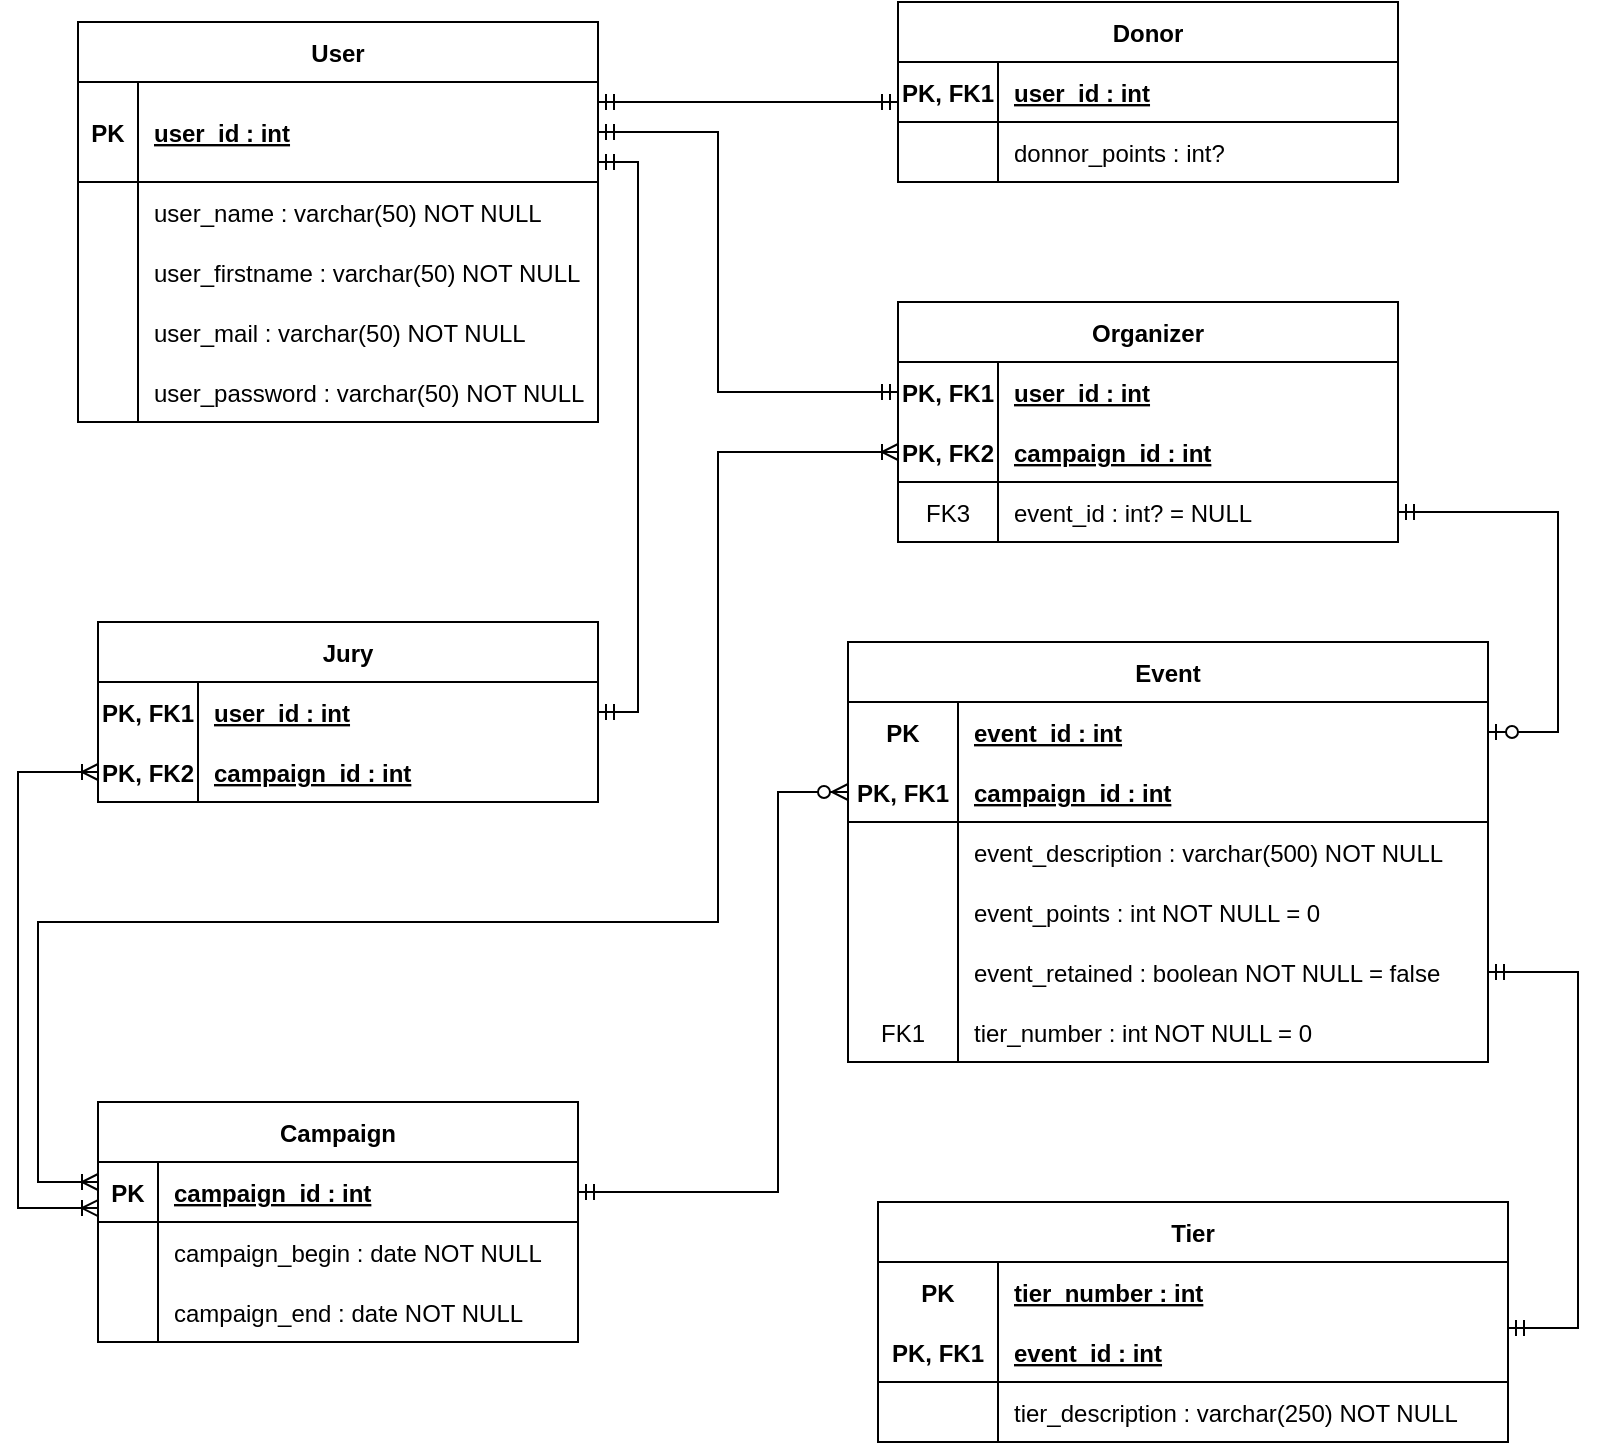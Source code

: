 <mxfile version="16.2.4" type="device"><diagram id="R2lEEEUBdFMjLlhIrx00" name="Page-1"><mxGraphModel dx="1422" dy="762" grid="1" gridSize="10" guides="1" tooltips="1" connect="1" arrows="1" fold="1" page="1" pageScale="1" pageWidth="850" pageHeight="1100" math="0" shadow="0" extFonts="Permanent Marker^https://fonts.googleapis.com/css?family=Permanent+Marker"><root><mxCell id="0"/><mxCell id="1" parent="0"/><mxCell id="C-vyLk0tnHw3VtMMgP7b-13" value="Organizer" style="shape=table;startSize=30;container=1;collapsible=1;childLayout=tableLayout;fixedRows=1;rowLines=0;fontStyle=1;align=center;resizeLast=1;" parent="1" vertex="1"><mxGeometry x="470" y="180" width="250" height="120" as="geometry"/></mxCell><mxCell id="ETSUpOqCoJ2yR5dbF0I--22" value="" style="shape=tableRow;horizontal=0;startSize=0;swimlaneHead=0;swimlaneBody=0;fillColor=none;collapsible=0;dropTarget=0;points=[[0,0.5],[1,0.5]];portConstraint=eastwest;top=0;left=0;right=0;bottom=0;" vertex="1" parent="C-vyLk0tnHw3VtMMgP7b-13"><mxGeometry y="30" width="250" height="30" as="geometry"/></mxCell><mxCell id="ETSUpOqCoJ2yR5dbF0I--23" value="PK, FK1" style="shape=partialRectangle;connectable=0;fillColor=none;top=0;left=0;bottom=0;right=0;fontStyle=1;overflow=hidden;" vertex="1" parent="ETSUpOqCoJ2yR5dbF0I--22"><mxGeometry width="50" height="30" as="geometry"><mxRectangle width="50" height="30" as="alternateBounds"/></mxGeometry></mxCell><mxCell id="ETSUpOqCoJ2yR5dbF0I--24" value="user_id : int" style="shape=partialRectangle;connectable=0;fillColor=none;top=0;left=0;bottom=0;right=0;align=left;spacingLeft=6;fontStyle=5;overflow=hidden;" vertex="1" parent="ETSUpOqCoJ2yR5dbF0I--22"><mxGeometry x="50" width="200" height="30" as="geometry"><mxRectangle width="200" height="30" as="alternateBounds"/></mxGeometry></mxCell><mxCell id="ETSUpOqCoJ2yR5dbF0I--25" value="" style="shape=tableRow;horizontal=0;startSize=0;swimlaneHead=0;swimlaneBody=0;fillColor=none;collapsible=0;dropTarget=0;points=[[0,0.5],[1,0.5]];portConstraint=eastwest;top=0;left=0;right=0;bottom=1;" vertex="1" parent="C-vyLk0tnHw3VtMMgP7b-13"><mxGeometry y="60" width="250" height="30" as="geometry"/></mxCell><mxCell id="ETSUpOqCoJ2yR5dbF0I--26" value="PK, FK2" style="shape=partialRectangle;connectable=0;fillColor=none;top=0;left=0;bottom=0;right=0;fontStyle=1;overflow=hidden;" vertex="1" parent="ETSUpOqCoJ2yR5dbF0I--25"><mxGeometry width="50" height="30" as="geometry"><mxRectangle width="50" height="30" as="alternateBounds"/></mxGeometry></mxCell><mxCell id="ETSUpOqCoJ2yR5dbF0I--27" value="campaign_id : int" style="shape=partialRectangle;connectable=0;fillColor=none;top=0;left=0;bottom=0;right=0;align=left;spacingLeft=6;fontStyle=5;overflow=hidden;" vertex="1" parent="ETSUpOqCoJ2yR5dbF0I--25"><mxGeometry x="50" width="200" height="30" as="geometry"><mxRectangle width="200" height="30" as="alternateBounds"/></mxGeometry></mxCell><mxCell id="C-vyLk0tnHw3VtMMgP7b-17" value="" style="shape=partialRectangle;collapsible=0;dropTarget=0;pointerEvents=0;fillColor=none;points=[[0,0.5],[1,0.5]];portConstraint=eastwest;top=0;left=0;right=0;bottom=0;" parent="C-vyLk0tnHw3VtMMgP7b-13" vertex="1"><mxGeometry y="90" width="250" height="30" as="geometry"/></mxCell><mxCell id="C-vyLk0tnHw3VtMMgP7b-18" value="FK3" style="shape=partialRectangle;overflow=hidden;connectable=0;fillColor=none;top=0;left=0;bottom=0;right=0;" parent="C-vyLk0tnHw3VtMMgP7b-17" vertex="1"><mxGeometry width="50" height="30" as="geometry"><mxRectangle width="50" height="30" as="alternateBounds"/></mxGeometry></mxCell><mxCell id="C-vyLk0tnHw3VtMMgP7b-19" value="event_id : int? = NULL" style="shape=partialRectangle;overflow=hidden;connectable=0;fillColor=none;top=0;left=0;bottom=0;right=0;align=left;spacingLeft=6;" parent="C-vyLk0tnHw3VtMMgP7b-17" vertex="1"><mxGeometry x="50" width="200" height="30" as="geometry"><mxRectangle width="200" height="30" as="alternateBounds"/></mxGeometry></mxCell><mxCell id="C-vyLk0tnHw3VtMMgP7b-23" value="User" style="shape=table;startSize=30;container=1;collapsible=1;childLayout=tableLayout;fixedRows=1;rowLines=0;fontStyle=1;align=center;resizeLast=1;" parent="1" vertex="1"><mxGeometry x="60" y="40" width="260" height="200" as="geometry"/></mxCell><mxCell id="C-vyLk0tnHw3VtMMgP7b-24" value="" style="shape=partialRectangle;collapsible=0;dropTarget=0;pointerEvents=0;fillColor=none;points=[[0,0.5],[1,0.5]];portConstraint=eastwest;top=0;left=0;right=0;bottom=1;" parent="C-vyLk0tnHw3VtMMgP7b-23" vertex="1"><mxGeometry y="30" width="260" height="50" as="geometry"/></mxCell><mxCell id="C-vyLk0tnHw3VtMMgP7b-25" value="PK" style="shape=partialRectangle;overflow=hidden;connectable=0;fillColor=none;top=0;left=0;bottom=0;right=0;fontStyle=1;" parent="C-vyLk0tnHw3VtMMgP7b-24" vertex="1"><mxGeometry width="30" height="50" as="geometry"><mxRectangle width="30" height="50" as="alternateBounds"/></mxGeometry></mxCell><mxCell id="C-vyLk0tnHw3VtMMgP7b-26" value="user_id : int" style="shape=partialRectangle;overflow=hidden;connectable=0;fillColor=none;top=0;left=0;bottom=0;right=0;align=left;spacingLeft=6;fontStyle=5;" parent="C-vyLk0tnHw3VtMMgP7b-24" vertex="1"><mxGeometry x="30" width="230" height="50" as="geometry"><mxRectangle width="230" height="50" as="alternateBounds"/></mxGeometry></mxCell><mxCell id="C-vyLk0tnHw3VtMMgP7b-27" value="" style="shape=partialRectangle;collapsible=0;dropTarget=0;pointerEvents=0;fillColor=none;points=[[0,0.5],[1,0.5]];portConstraint=eastwest;top=0;left=0;right=0;bottom=0;" parent="C-vyLk0tnHw3VtMMgP7b-23" vertex="1"><mxGeometry y="80" width="260" height="30" as="geometry"/></mxCell><mxCell id="C-vyLk0tnHw3VtMMgP7b-28" value="" style="shape=partialRectangle;overflow=hidden;connectable=0;fillColor=none;top=0;left=0;bottom=0;right=0;" parent="C-vyLk0tnHw3VtMMgP7b-27" vertex="1"><mxGeometry width="30" height="30" as="geometry"><mxRectangle width="30" height="30" as="alternateBounds"/></mxGeometry></mxCell><mxCell id="C-vyLk0tnHw3VtMMgP7b-29" value="user_name : varchar(50) NOT NULL" style="shape=partialRectangle;overflow=hidden;connectable=0;fillColor=none;top=0;left=0;bottom=0;right=0;align=left;spacingLeft=6;" parent="C-vyLk0tnHw3VtMMgP7b-27" vertex="1"><mxGeometry x="30" width="230" height="30" as="geometry"><mxRectangle width="230" height="30" as="alternateBounds"/></mxGeometry></mxCell><mxCell id="c4lPWTZuZDiCroG7MYzC-3" value="" style="shape=partialRectangle;collapsible=0;dropTarget=0;pointerEvents=0;fillColor=none;points=[[0,0.5],[1,0.5]];portConstraint=eastwest;top=0;left=0;right=0;bottom=0;" parent="C-vyLk0tnHw3VtMMgP7b-23" vertex="1"><mxGeometry y="110" width="260" height="30" as="geometry"/></mxCell><mxCell id="c4lPWTZuZDiCroG7MYzC-4" value="" style="shape=partialRectangle;overflow=hidden;connectable=0;fillColor=none;top=0;left=0;bottom=0;right=0;" parent="c4lPWTZuZDiCroG7MYzC-3" vertex="1"><mxGeometry width="30" height="30" as="geometry"><mxRectangle width="30" height="30" as="alternateBounds"/></mxGeometry></mxCell><mxCell id="c4lPWTZuZDiCroG7MYzC-5" value="user_firstname : varchar(50) NOT NULL" style="shape=partialRectangle;overflow=hidden;connectable=0;fillColor=none;top=0;left=0;bottom=0;right=0;align=left;spacingLeft=6;" parent="c4lPWTZuZDiCroG7MYzC-3" vertex="1"><mxGeometry x="30" width="230" height="30" as="geometry"><mxRectangle width="230" height="30" as="alternateBounds"/></mxGeometry></mxCell><mxCell id="c4lPWTZuZDiCroG7MYzC-6" value="" style="shape=partialRectangle;collapsible=0;dropTarget=0;pointerEvents=0;fillColor=none;points=[[0,0.5],[1,0.5]];portConstraint=eastwest;top=0;left=0;right=0;bottom=0;" parent="C-vyLk0tnHw3VtMMgP7b-23" vertex="1"><mxGeometry y="140" width="260" height="30" as="geometry"/></mxCell><mxCell id="c4lPWTZuZDiCroG7MYzC-7" value="" style="shape=partialRectangle;overflow=hidden;connectable=0;fillColor=none;top=0;left=0;bottom=0;right=0;" parent="c4lPWTZuZDiCroG7MYzC-6" vertex="1"><mxGeometry width="30" height="30" as="geometry"><mxRectangle width="30" height="30" as="alternateBounds"/></mxGeometry></mxCell><mxCell id="c4lPWTZuZDiCroG7MYzC-8" value="user_mail : varchar(50) NOT NULL" style="shape=partialRectangle;overflow=hidden;connectable=0;fillColor=none;top=0;left=0;bottom=0;right=0;align=left;spacingLeft=6;" parent="c4lPWTZuZDiCroG7MYzC-6" vertex="1"><mxGeometry x="30" width="230" height="30" as="geometry"><mxRectangle width="230" height="30" as="alternateBounds"/></mxGeometry></mxCell><mxCell id="c4lPWTZuZDiCroG7MYzC-9" value="" style="shape=partialRectangle;collapsible=0;dropTarget=0;pointerEvents=0;fillColor=none;points=[[0,0.5],[1,0.5]];portConstraint=eastwest;top=0;left=0;right=0;bottom=0;" parent="C-vyLk0tnHw3VtMMgP7b-23" vertex="1"><mxGeometry y="170" width="260" height="30" as="geometry"/></mxCell><mxCell id="c4lPWTZuZDiCroG7MYzC-10" value="" style="shape=partialRectangle;overflow=hidden;connectable=0;fillColor=none;top=0;left=0;bottom=0;right=0;" parent="c4lPWTZuZDiCroG7MYzC-9" vertex="1"><mxGeometry width="30" height="30" as="geometry"><mxRectangle width="30" height="30" as="alternateBounds"/></mxGeometry></mxCell><mxCell id="c4lPWTZuZDiCroG7MYzC-11" value="user_password : varchar(50) NOT NULL" style="shape=partialRectangle;overflow=hidden;connectable=0;fillColor=none;top=0;left=0;bottom=0;right=0;align=left;spacingLeft=6;" parent="c4lPWTZuZDiCroG7MYzC-9" vertex="1"><mxGeometry x="30" width="230" height="30" as="geometry"><mxRectangle width="230" height="30" as="alternateBounds"/></mxGeometry></mxCell><mxCell id="c4lPWTZuZDiCroG7MYzC-22" value="" style="edgeStyle=orthogonalEdgeStyle;fontSize=12;html=1;endArrow=ERmandOne;startArrow=ERmandOne;rounded=0;exitX=1;exitY=0.5;exitDx=0;exitDy=0;" parent="1" source="C-vyLk0tnHw3VtMMgP7b-24" target="ETSUpOqCoJ2yR5dbF0I--22" edge="1"><mxGeometry width="100" height="100" relative="1" as="geometry"><mxPoint x="360" y="95" as="sourcePoint"/><mxPoint x="470" y="285" as="targetPoint"/><Array as="points"><mxPoint x="380" y="95"/><mxPoint x="380" y="225"/></Array></mxGeometry></mxCell><mxCell id="c4lPWTZuZDiCroG7MYzC-37" value="" style="edgeStyle=orthogonalEdgeStyle;fontSize=12;html=1;endArrow=ERzeroToOne;startArrow=ERmandOne;rounded=0;entryX=1;entryY=0.5;entryDx=0;entryDy=0;exitX=1;exitY=0.5;exitDx=0;exitDy=0;" parent="1" source="C-vyLk0tnHw3VtMMgP7b-17" target="c4lPWTZuZDiCroG7MYzC-169" edge="1"><mxGeometry width="100" height="100" relative="1" as="geometry"><mxPoint x="720" y="260" as="sourcePoint"/><mxPoint x="765" y="435" as="targetPoint"/><Array as="points"><mxPoint x="800" y="285"/><mxPoint x="800" y="395"/></Array></mxGeometry></mxCell><mxCell id="c4lPWTZuZDiCroG7MYzC-38" value="Jury" style="shape=table;startSize=30;container=1;collapsible=1;childLayout=tableLayout;fixedRows=1;rowLines=0;fontStyle=1;align=center;resizeLast=1;" parent="1" vertex="1"><mxGeometry x="70" y="340" width="250" height="90" as="geometry"/></mxCell><mxCell id="ETSUpOqCoJ2yR5dbF0I--2" value="" style="shape=tableRow;horizontal=0;startSize=0;swimlaneHead=0;swimlaneBody=0;fillColor=none;collapsible=0;dropTarget=0;points=[[0,0.5],[1,0.5]];portConstraint=eastwest;top=0;left=0;right=0;bottom=0;" vertex="1" parent="c4lPWTZuZDiCroG7MYzC-38"><mxGeometry y="30" width="250" height="30" as="geometry"/></mxCell><mxCell id="ETSUpOqCoJ2yR5dbF0I--3" value="PK, FK1" style="shape=partialRectangle;connectable=0;fillColor=none;top=0;left=0;bottom=0;right=0;fontStyle=1;overflow=hidden;" vertex="1" parent="ETSUpOqCoJ2yR5dbF0I--2"><mxGeometry width="50" height="30" as="geometry"><mxRectangle width="50" height="30" as="alternateBounds"/></mxGeometry></mxCell><mxCell id="ETSUpOqCoJ2yR5dbF0I--4" value="user_id : int" style="shape=partialRectangle;connectable=0;fillColor=none;top=0;left=0;bottom=0;right=0;align=left;spacingLeft=6;fontStyle=5;overflow=hidden;" vertex="1" parent="ETSUpOqCoJ2yR5dbF0I--2"><mxGeometry x="50" width="200" height="30" as="geometry"><mxRectangle width="200" height="30" as="alternateBounds"/></mxGeometry></mxCell><mxCell id="ETSUpOqCoJ2yR5dbF0I--5" value="" style="shape=tableRow;horizontal=0;startSize=0;swimlaneHead=0;swimlaneBody=0;fillColor=none;collapsible=0;dropTarget=0;points=[[0,0.5],[1,0.5]];portConstraint=eastwest;top=0;left=0;right=0;bottom=1;" vertex="1" parent="c4lPWTZuZDiCroG7MYzC-38"><mxGeometry y="60" width="250" height="30" as="geometry"/></mxCell><mxCell id="ETSUpOqCoJ2yR5dbF0I--6" value="PK, FK2" style="shape=partialRectangle;connectable=0;fillColor=none;top=0;left=0;bottom=0;right=0;fontStyle=1;overflow=hidden;" vertex="1" parent="ETSUpOqCoJ2yR5dbF0I--5"><mxGeometry width="50" height="30" as="geometry"><mxRectangle width="50" height="30" as="alternateBounds"/></mxGeometry></mxCell><mxCell id="ETSUpOqCoJ2yR5dbF0I--7" value="campaign_id : int" style="shape=partialRectangle;connectable=0;fillColor=none;top=0;left=0;bottom=0;right=0;align=left;spacingLeft=6;fontStyle=5;overflow=hidden;" vertex="1" parent="ETSUpOqCoJ2yR5dbF0I--5"><mxGeometry x="50" width="200" height="30" as="geometry"><mxRectangle width="200" height="30" as="alternateBounds"/></mxGeometry></mxCell><mxCell id="c4lPWTZuZDiCroG7MYzC-45" value="" style="edgeStyle=orthogonalEdgeStyle;fontSize=12;html=1;endArrow=ERmandOne;startArrow=ERmandOne;rounded=0;entryX=1;entryY=0.8;entryDx=0;entryDy=0;entryPerimeter=0;exitX=1;exitY=0.5;exitDx=0;exitDy=0;" parent="1" source="ETSUpOqCoJ2yR5dbF0I--2" target="C-vyLk0tnHw3VtMMgP7b-24" edge="1"><mxGeometry width="100" height="100" relative="1" as="geometry"><mxPoint x="320" y="445" as="sourcePoint"/><mxPoint x="340" y="140" as="targetPoint"/><Array as="points"><mxPoint x="340" y="385"/><mxPoint x="340" y="110"/></Array></mxGeometry></mxCell><mxCell id="c4lPWTZuZDiCroG7MYzC-46" value="Campaign" style="shape=table;startSize=30;container=1;collapsible=1;childLayout=tableLayout;fixedRows=1;rowLines=0;fontStyle=1;align=center;resizeLast=1;" parent="1" vertex="1"><mxGeometry x="70" y="580" width="240" height="120" as="geometry"/></mxCell><mxCell id="c4lPWTZuZDiCroG7MYzC-47" value="" style="shape=partialRectangle;collapsible=0;dropTarget=0;pointerEvents=0;fillColor=none;top=0;left=0;bottom=1;right=0;points=[[0,0.5],[1,0.5]];portConstraint=eastwest;" parent="c4lPWTZuZDiCroG7MYzC-46" vertex="1"><mxGeometry y="30" width="240" height="30" as="geometry"/></mxCell><mxCell id="c4lPWTZuZDiCroG7MYzC-48" value="PK" style="shape=partialRectangle;connectable=0;fillColor=none;top=0;left=0;bottom=0;right=0;fontStyle=1;overflow=hidden;" parent="c4lPWTZuZDiCroG7MYzC-47" vertex="1"><mxGeometry width="30" height="30" as="geometry"><mxRectangle width="30" height="30" as="alternateBounds"/></mxGeometry></mxCell><mxCell id="c4lPWTZuZDiCroG7MYzC-49" value="campaign_id : int" style="shape=partialRectangle;connectable=0;fillColor=none;top=0;left=0;bottom=0;right=0;align=left;spacingLeft=6;fontStyle=5;overflow=hidden;" parent="c4lPWTZuZDiCroG7MYzC-47" vertex="1"><mxGeometry x="30" width="210" height="30" as="geometry"><mxRectangle width="210" height="30" as="alternateBounds"/></mxGeometry></mxCell><mxCell id="c4lPWTZuZDiCroG7MYzC-50" value="" style="shape=partialRectangle;collapsible=0;dropTarget=0;pointerEvents=0;fillColor=none;top=0;left=0;bottom=0;right=0;points=[[0,0.5],[1,0.5]];portConstraint=eastwest;" parent="c4lPWTZuZDiCroG7MYzC-46" vertex="1"><mxGeometry y="60" width="240" height="30" as="geometry"/></mxCell><mxCell id="c4lPWTZuZDiCroG7MYzC-51" value="" style="shape=partialRectangle;connectable=0;fillColor=none;top=0;left=0;bottom=0;right=0;editable=1;overflow=hidden;" parent="c4lPWTZuZDiCroG7MYzC-50" vertex="1"><mxGeometry width="30" height="30" as="geometry"><mxRectangle width="30" height="30" as="alternateBounds"/></mxGeometry></mxCell><mxCell id="c4lPWTZuZDiCroG7MYzC-52" value="campaign_begin : date NOT NULL" style="shape=partialRectangle;connectable=0;fillColor=none;top=0;left=0;bottom=0;right=0;align=left;spacingLeft=6;overflow=hidden;" parent="c4lPWTZuZDiCroG7MYzC-50" vertex="1"><mxGeometry x="30" width="210" height="30" as="geometry"><mxRectangle width="210" height="30" as="alternateBounds"/></mxGeometry></mxCell><mxCell id="c4lPWTZuZDiCroG7MYzC-53" value="" style="shape=partialRectangle;collapsible=0;dropTarget=0;pointerEvents=0;fillColor=none;top=0;left=0;bottom=0;right=0;points=[[0,0.5],[1,0.5]];portConstraint=eastwest;" parent="c4lPWTZuZDiCroG7MYzC-46" vertex="1"><mxGeometry y="90" width="240" height="30" as="geometry"/></mxCell><mxCell id="c4lPWTZuZDiCroG7MYzC-54" value="" style="shape=partialRectangle;connectable=0;fillColor=none;top=0;left=0;bottom=0;right=0;editable=1;overflow=hidden;" parent="c4lPWTZuZDiCroG7MYzC-53" vertex="1"><mxGeometry width="30" height="30" as="geometry"><mxRectangle width="30" height="30" as="alternateBounds"/></mxGeometry></mxCell><mxCell id="c4lPWTZuZDiCroG7MYzC-55" value="campaign_end : date NOT NULL" style="shape=partialRectangle;connectable=0;fillColor=none;top=0;left=0;bottom=0;right=0;align=left;spacingLeft=6;overflow=hidden;" parent="c4lPWTZuZDiCroG7MYzC-53" vertex="1"><mxGeometry x="30" width="210" height="30" as="geometry"><mxRectangle width="210" height="30" as="alternateBounds"/></mxGeometry></mxCell><mxCell id="c4lPWTZuZDiCroG7MYzC-61" value="" style="edgeStyle=orthogonalEdgeStyle;fontSize=12;html=1;endArrow=ERoneToMany;startArrow=ERoneToMany;rounded=0;entryX=0;entryY=0.5;entryDx=0;entryDy=0;exitX=0;exitY=0.767;exitDx=0;exitDy=0;exitPerimeter=0;" parent="1" source="c4lPWTZuZDiCroG7MYzC-47" target="ETSUpOqCoJ2yR5dbF0I--5" edge="1"><mxGeometry width="100" height="100" relative="1" as="geometry"><mxPoint x="80" y="660" as="sourcePoint"/><mxPoint x="70" y="445" as="targetPoint"/><Array as="points"><mxPoint x="30" y="633"/><mxPoint x="30" y="415"/></Array></mxGeometry></mxCell><mxCell id="c4lPWTZuZDiCroG7MYzC-62" value="Donor" style="shape=table;startSize=30;container=1;collapsible=1;childLayout=tableLayout;fixedRows=1;rowLines=0;fontStyle=1;align=center;resizeLast=1;" parent="1" vertex="1"><mxGeometry x="470" y="30" width="250" height="90" as="geometry"/></mxCell><mxCell id="c4lPWTZuZDiCroG7MYzC-63" value="" style="shape=partialRectangle;collapsible=0;dropTarget=0;pointerEvents=0;fillColor=none;points=[[0,0.5],[1,0.5]];portConstraint=eastwest;top=0;left=0;right=0;bottom=1;" parent="c4lPWTZuZDiCroG7MYzC-62" vertex="1"><mxGeometry y="30" width="250" height="30" as="geometry"/></mxCell><mxCell id="c4lPWTZuZDiCroG7MYzC-64" value="PK, FK1" style="shape=partialRectangle;overflow=hidden;connectable=0;fillColor=none;top=0;left=0;bottom=0;right=0;fontStyle=1;" parent="c4lPWTZuZDiCroG7MYzC-63" vertex="1"><mxGeometry width="50" height="30" as="geometry"><mxRectangle width="50" height="30" as="alternateBounds"/></mxGeometry></mxCell><mxCell id="c4lPWTZuZDiCroG7MYzC-65" value="user_id : int" style="shape=partialRectangle;overflow=hidden;connectable=0;fillColor=none;top=0;left=0;bottom=0;right=0;align=left;spacingLeft=6;fontStyle=5;" parent="c4lPWTZuZDiCroG7MYzC-63" vertex="1"><mxGeometry x="50" width="200" height="30" as="geometry"><mxRectangle width="200" height="30" as="alternateBounds"/></mxGeometry></mxCell><mxCell id="c4lPWTZuZDiCroG7MYzC-66" value="" style="shape=partialRectangle;collapsible=0;dropTarget=0;pointerEvents=0;fillColor=none;points=[[0,0.5],[1,0.5]];portConstraint=eastwest;top=0;left=0;right=0;bottom=0;" parent="c4lPWTZuZDiCroG7MYzC-62" vertex="1"><mxGeometry y="60" width="250" height="30" as="geometry"/></mxCell><mxCell id="c4lPWTZuZDiCroG7MYzC-67" value="" style="shape=partialRectangle;overflow=hidden;connectable=0;fillColor=none;top=0;left=0;bottom=0;right=0;" parent="c4lPWTZuZDiCroG7MYzC-66" vertex="1"><mxGeometry width="50" height="30" as="geometry"><mxRectangle width="50" height="30" as="alternateBounds"/></mxGeometry></mxCell><mxCell id="c4lPWTZuZDiCroG7MYzC-68" value="donnor_points : int?" style="shape=partialRectangle;overflow=hidden;connectable=0;fillColor=none;top=0;left=0;bottom=0;right=0;align=left;spacingLeft=6;" parent="c4lPWTZuZDiCroG7MYzC-66" vertex="1"><mxGeometry x="50" width="200" height="30" as="geometry"><mxRectangle width="200" height="30" as="alternateBounds"/></mxGeometry></mxCell><mxCell id="c4lPWTZuZDiCroG7MYzC-69" value="" style="edgeStyle=orthogonalEdgeStyle;fontSize=12;html=1;endArrow=ERmandOne;startArrow=ERmandOne;rounded=0;entryX=1;entryY=0.2;entryDx=0;entryDy=0;entryPerimeter=0;" parent="1" target="C-vyLk0tnHw3VtMMgP7b-24" edge="1"><mxGeometry width="100" height="100" relative="1" as="geometry"><mxPoint x="470" y="80" as="sourcePoint"/><mxPoint x="320" y="75" as="targetPoint"/><Array as="points"><mxPoint x="470" y="80"/></Array></mxGeometry></mxCell><mxCell id="c4lPWTZuZDiCroG7MYzC-85" value="Event" style="shape=table;startSize=30;container=1;collapsible=1;childLayout=tableLayout;fixedRows=1;rowLines=0;fontStyle=1;align=center;resizeLast=1;" parent="1" vertex="1"><mxGeometry x="445" y="350" width="320" height="210" as="geometry"/></mxCell><mxCell id="c4lPWTZuZDiCroG7MYzC-169" value="" style="shape=partialRectangle;collapsible=0;dropTarget=0;pointerEvents=0;fillColor=none;top=0;left=0;bottom=0;right=0;points=[[0,0.5],[1,0.5]];portConstraint=eastwest;" parent="c4lPWTZuZDiCroG7MYzC-85" vertex="1"><mxGeometry y="30" width="320" height="30" as="geometry"/></mxCell><mxCell id="c4lPWTZuZDiCroG7MYzC-170" value="PK" style="shape=partialRectangle;connectable=0;fillColor=none;top=0;left=0;bottom=0;right=0;fontStyle=1;overflow=hidden;" parent="c4lPWTZuZDiCroG7MYzC-169" vertex="1"><mxGeometry width="55" height="30" as="geometry"><mxRectangle width="55" height="30" as="alternateBounds"/></mxGeometry></mxCell><mxCell id="c4lPWTZuZDiCroG7MYzC-171" value="event_id : int" style="shape=partialRectangle;connectable=0;fillColor=none;top=0;left=0;bottom=0;right=0;align=left;spacingLeft=6;fontStyle=5;overflow=hidden;" parent="c4lPWTZuZDiCroG7MYzC-169" vertex="1"><mxGeometry x="55" width="265" height="30" as="geometry"><mxRectangle width="265" height="30" as="alternateBounds"/></mxGeometry></mxCell><mxCell id="c4lPWTZuZDiCroG7MYzC-172" value="" style="shape=partialRectangle;collapsible=0;dropTarget=0;pointerEvents=0;fillColor=none;top=0;left=0;bottom=1;right=0;points=[[0,0.5],[1,0.5]];portConstraint=eastwest;" parent="c4lPWTZuZDiCroG7MYzC-85" vertex="1"><mxGeometry y="60" width="320" height="30" as="geometry"/></mxCell><mxCell id="c4lPWTZuZDiCroG7MYzC-173" value="PK, FK1" style="shape=partialRectangle;connectable=0;fillColor=none;top=0;left=0;bottom=0;right=0;fontStyle=1;overflow=hidden;" parent="c4lPWTZuZDiCroG7MYzC-172" vertex="1"><mxGeometry width="55" height="30" as="geometry"><mxRectangle width="55" height="30" as="alternateBounds"/></mxGeometry></mxCell><mxCell id="c4lPWTZuZDiCroG7MYzC-174" value="campaign_id : int" style="shape=partialRectangle;connectable=0;fillColor=none;top=0;left=0;bottom=0;right=0;align=left;spacingLeft=6;fontStyle=5;overflow=hidden;" parent="c4lPWTZuZDiCroG7MYzC-172" vertex="1"><mxGeometry x="55" width="265" height="30" as="geometry"><mxRectangle width="265" height="30" as="alternateBounds"/></mxGeometry></mxCell><mxCell id="c4lPWTZuZDiCroG7MYzC-92" value="" style="shape=partialRectangle;collapsible=0;dropTarget=0;pointerEvents=0;fillColor=none;top=0;left=0;bottom=0;right=0;points=[[0,0.5],[1,0.5]];portConstraint=eastwest;" parent="c4lPWTZuZDiCroG7MYzC-85" vertex="1"><mxGeometry y="90" width="320" height="30" as="geometry"/></mxCell><mxCell id="c4lPWTZuZDiCroG7MYzC-93" value="" style="shape=partialRectangle;connectable=0;fillColor=none;top=0;left=0;bottom=0;right=0;editable=1;overflow=hidden;" parent="c4lPWTZuZDiCroG7MYzC-92" vertex="1"><mxGeometry width="55" height="30" as="geometry"><mxRectangle width="55" height="30" as="alternateBounds"/></mxGeometry></mxCell><mxCell id="c4lPWTZuZDiCroG7MYzC-94" value="event_description : varchar(500) NOT NULL" style="shape=partialRectangle;connectable=0;fillColor=none;top=0;left=0;bottom=0;right=0;align=left;spacingLeft=6;overflow=hidden;" parent="c4lPWTZuZDiCroG7MYzC-92" vertex="1"><mxGeometry x="55" width="265" height="30" as="geometry"><mxRectangle width="265" height="30" as="alternateBounds"/></mxGeometry></mxCell><mxCell id="c4lPWTZuZDiCroG7MYzC-95" value="" style="shape=partialRectangle;collapsible=0;dropTarget=0;pointerEvents=0;fillColor=none;top=0;left=0;bottom=0;right=0;points=[[0,0.5],[1,0.5]];portConstraint=eastwest;" parent="c4lPWTZuZDiCroG7MYzC-85" vertex="1"><mxGeometry y="120" width="320" height="30" as="geometry"/></mxCell><mxCell id="c4lPWTZuZDiCroG7MYzC-96" value="" style="shape=partialRectangle;connectable=0;fillColor=none;top=0;left=0;bottom=0;right=0;editable=1;overflow=hidden;" parent="c4lPWTZuZDiCroG7MYzC-95" vertex="1"><mxGeometry width="55" height="30" as="geometry"><mxRectangle width="55" height="30" as="alternateBounds"/></mxGeometry></mxCell><mxCell id="c4lPWTZuZDiCroG7MYzC-97" value="event_points : int NOT NULL = 0" style="shape=partialRectangle;connectable=0;fillColor=none;top=0;left=0;bottom=0;right=0;align=left;spacingLeft=6;overflow=hidden;" parent="c4lPWTZuZDiCroG7MYzC-95" vertex="1"><mxGeometry x="55" width="265" height="30" as="geometry"><mxRectangle width="265" height="30" as="alternateBounds"/></mxGeometry></mxCell><mxCell id="c4lPWTZuZDiCroG7MYzC-153" value="" style="shape=partialRectangle;collapsible=0;dropTarget=0;pointerEvents=0;fillColor=none;top=0;left=0;bottom=0;right=0;points=[[0,0.5],[1,0.5]];portConstraint=eastwest;" parent="c4lPWTZuZDiCroG7MYzC-85" vertex="1"><mxGeometry y="150" width="320" height="30" as="geometry"/></mxCell><mxCell id="c4lPWTZuZDiCroG7MYzC-154" value="" style="shape=partialRectangle;connectable=0;fillColor=none;top=0;left=0;bottom=0;right=0;editable=1;overflow=hidden;" parent="c4lPWTZuZDiCroG7MYzC-153" vertex="1"><mxGeometry width="55" height="30" as="geometry"><mxRectangle width="55" height="30" as="alternateBounds"/></mxGeometry></mxCell><mxCell id="c4lPWTZuZDiCroG7MYzC-155" value="event_retained : boolean NOT NULL = false" style="shape=partialRectangle;connectable=0;fillColor=none;top=0;left=0;bottom=0;right=0;align=left;spacingLeft=6;overflow=hidden;" parent="c4lPWTZuZDiCroG7MYzC-153" vertex="1"><mxGeometry x="55" width="265" height="30" as="geometry"><mxRectangle width="265" height="30" as="alternateBounds"/></mxGeometry></mxCell><mxCell id="c4lPWTZuZDiCroG7MYzC-234" value="" style="shape=partialRectangle;collapsible=0;dropTarget=0;pointerEvents=0;fillColor=none;top=0;left=0;bottom=0;right=0;points=[[0,0.5],[1,0.5]];portConstraint=eastwest;" parent="c4lPWTZuZDiCroG7MYzC-85" vertex="1"><mxGeometry y="180" width="320" height="30" as="geometry"/></mxCell><mxCell id="c4lPWTZuZDiCroG7MYzC-235" value="FK1" style="shape=partialRectangle;connectable=0;fillColor=none;top=0;left=0;bottom=0;right=0;editable=1;overflow=hidden;" parent="c4lPWTZuZDiCroG7MYzC-234" vertex="1"><mxGeometry width="55" height="30" as="geometry"><mxRectangle width="55" height="30" as="alternateBounds"/></mxGeometry></mxCell><mxCell id="c4lPWTZuZDiCroG7MYzC-236" value="tier_number : int NOT NULL = 0" style="shape=partialRectangle;connectable=0;fillColor=none;top=0;left=0;bottom=0;right=0;align=left;spacingLeft=6;overflow=hidden;" parent="c4lPWTZuZDiCroG7MYzC-234" vertex="1"><mxGeometry x="55" width="265" height="30" as="geometry"><mxRectangle width="265" height="30" as="alternateBounds"/></mxGeometry></mxCell><mxCell id="c4lPWTZuZDiCroG7MYzC-125" value="Tier" style="shape=table;startSize=30;container=1;collapsible=1;childLayout=tableLayout;fixedRows=1;rowLines=0;fontStyle=1;align=center;resizeLast=1;" parent="1" vertex="1"><mxGeometry x="460" y="630" width="315" height="120" as="geometry"/></mxCell><mxCell id="c4lPWTZuZDiCroG7MYzC-126" value="" style="shape=partialRectangle;collapsible=0;dropTarget=0;pointerEvents=0;fillColor=none;top=0;left=0;bottom=0;right=0;points=[[0,0.5],[1,0.5]];portConstraint=eastwest;" parent="c4lPWTZuZDiCroG7MYzC-125" vertex="1"><mxGeometry y="30" width="315" height="30" as="geometry"/></mxCell><mxCell id="c4lPWTZuZDiCroG7MYzC-127" value="PK" style="shape=partialRectangle;connectable=0;fillColor=none;top=0;left=0;bottom=0;right=0;fontStyle=1;overflow=hidden;" parent="c4lPWTZuZDiCroG7MYzC-126" vertex="1"><mxGeometry width="60" height="30" as="geometry"><mxRectangle width="60" height="30" as="alternateBounds"/></mxGeometry></mxCell><mxCell id="c4lPWTZuZDiCroG7MYzC-128" value="tier_number : int" style="shape=partialRectangle;connectable=0;fillColor=none;top=0;left=0;bottom=0;right=0;align=left;spacingLeft=6;fontStyle=5;overflow=hidden;" parent="c4lPWTZuZDiCroG7MYzC-126" vertex="1"><mxGeometry x="60" width="255" height="30" as="geometry"><mxRectangle width="255" height="30" as="alternateBounds"/></mxGeometry></mxCell><mxCell id="c4lPWTZuZDiCroG7MYzC-129" value="" style="shape=partialRectangle;collapsible=0;dropTarget=0;pointerEvents=0;fillColor=none;top=0;left=0;bottom=1;right=0;points=[[0,0.5],[1,0.5]];portConstraint=eastwest;" parent="c4lPWTZuZDiCroG7MYzC-125" vertex="1"><mxGeometry y="60" width="315" height="30" as="geometry"/></mxCell><mxCell id="c4lPWTZuZDiCroG7MYzC-130" value="PK, FK1" style="shape=partialRectangle;connectable=0;fillColor=none;top=0;left=0;bottom=0;right=0;fontStyle=1;overflow=hidden;" parent="c4lPWTZuZDiCroG7MYzC-129" vertex="1"><mxGeometry width="60" height="30" as="geometry"><mxRectangle width="60" height="30" as="alternateBounds"/></mxGeometry></mxCell><mxCell id="c4lPWTZuZDiCroG7MYzC-131" value="event_id : int" style="shape=partialRectangle;connectable=0;fillColor=none;top=0;left=0;bottom=0;right=0;align=left;spacingLeft=6;fontStyle=5;overflow=hidden;" parent="c4lPWTZuZDiCroG7MYzC-129" vertex="1"><mxGeometry x="60" width="255" height="30" as="geometry"><mxRectangle width="255" height="30" as="alternateBounds"/></mxGeometry></mxCell><mxCell id="c4lPWTZuZDiCroG7MYzC-135" value="" style="shape=partialRectangle;collapsible=0;dropTarget=0;pointerEvents=0;fillColor=none;top=0;left=0;bottom=0;right=0;points=[[0,0.5],[1,0.5]];portConstraint=eastwest;" parent="c4lPWTZuZDiCroG7MYzC-125" vertex="1"><mxGeometry y="90" width="315" height="30" as="geometry"/></mxCell><mxCell id="c4lPWTZuZDiCroG7MYzC-136" value="" style="shape=partialRectangle;connectable=0;fillColor=none;top=0;left=0;bottom=0;right=0;editable=1;overflow=hidden;" parent="c4lPWTZuZDiCroG7MYzC-135" vertex="1"><mxGeometry width="60" height="30" as="geometry"><mxRectangle width="60" height="30" as="alternateBounds"/></mxGeometry></mxCell><mxCell id="c4lPWTZuZDiCroG7MYzC-137" value="tier_description : varchar(250) NOT NULL" style="shape=partialRectangle;connectable=0;fillColor=none;top=0;left=0;bottom=0;right=0;align=left;spacingLeft=6;overflow=hidden;" parent="c4lPWTZuZDiCroG7MYzC-135" vertex="1"><mxGeometry x="60" width="255" height="30" as="geometry"><mxRectangle width="255" height="30" as="alternateBounds"/></mxGeometry></mxCell><mxCell id="c4lPWTZuZDiCroG7MYzC-156" value="" style="edgeStyle=orthogonalEdgeStyle;fontSize=12;html=1;endArrow=ERmandOne;startArrow=ERmandOne;rounded=0;exitX=1;exitY=0.5;exitDx=0;exitDy=0;entryX=1;entryY=0.1;entryDx=0;entryDy=0;entryPerimeter=0;" parent="1" source="c4lPWTZuZDiCroG7MYzC-153" target="c4lPWTZuZDiCroG7MYzC-129" edge="1"><mxGeometry width="100" height="100" relative="1" as="geometry"><mxPoint x="400" y="640" as="sourcePoint"/><mxPoint x="500" y="540" as="targetPoint"/><Array as="points"><mxPoint x="810" y="515"/><mxPoint x="810" y="693"/></Array></mxGeometry></mxCell><mxCell id="c4lPWTZuZDiCroG7MYzC-179" value="" style="edgeStyle=orthogonalEdgeStyle;fontSize=12;html=1;endArrow=ERzeroToMany;startArrow=ERmandOne;rounded=0;exitX=1;exitY=0.5;exitDx=0;exitDy=0;entryX=0;entryY=0.5;entryDx=0;entryDy=0;" parent="1" source="c4lPWTZuZDiCroG7MYzC-47" target="c4lPWTZuZDiCroG7MYzC-172" edge="1"><mxGeometry width="100" height="100" relative="1" as="geometry"><mxPoint x="400" y="440" as="sourcePoint"/><mxPoint x="500" y="340" as="targetPoint"/><Array as="points"><mxPoint x="410" y="625"/><mxPoint x="410" y="425"/></Array></mxGeometry></mxCell><mxCell id="ETSUpOqCoJ2yR5dbF0I--28" value="" style="edgeStyle=orthogonalEdgeStyle;fontSize=12;html=1;endArrow=ERoneToMany;startArrow=ERoneToMany;rounded=0;entryX=0;entryY=0.5;entryDx=0;entryDy=0;" edge="1" parent="1" target="ETSUpOqCoJ2yR5dbF0I--25"><mxGeometry width="100" height="100" relative="1" as="geometry"><mxPoint x="70" y="620" as="sourcePoint"/><mxPoint x="80" y="425" as="targetPoint"/><Array as="points"><mxPoint x="40" y="620"/><mxPoint x="40" y="490"/><mxPoint x="380" y="490"/><mxPoint x="380" y="255"/></Array></mxGeometry></mxCell></root></mxGraphModel></diagram></mxfile>